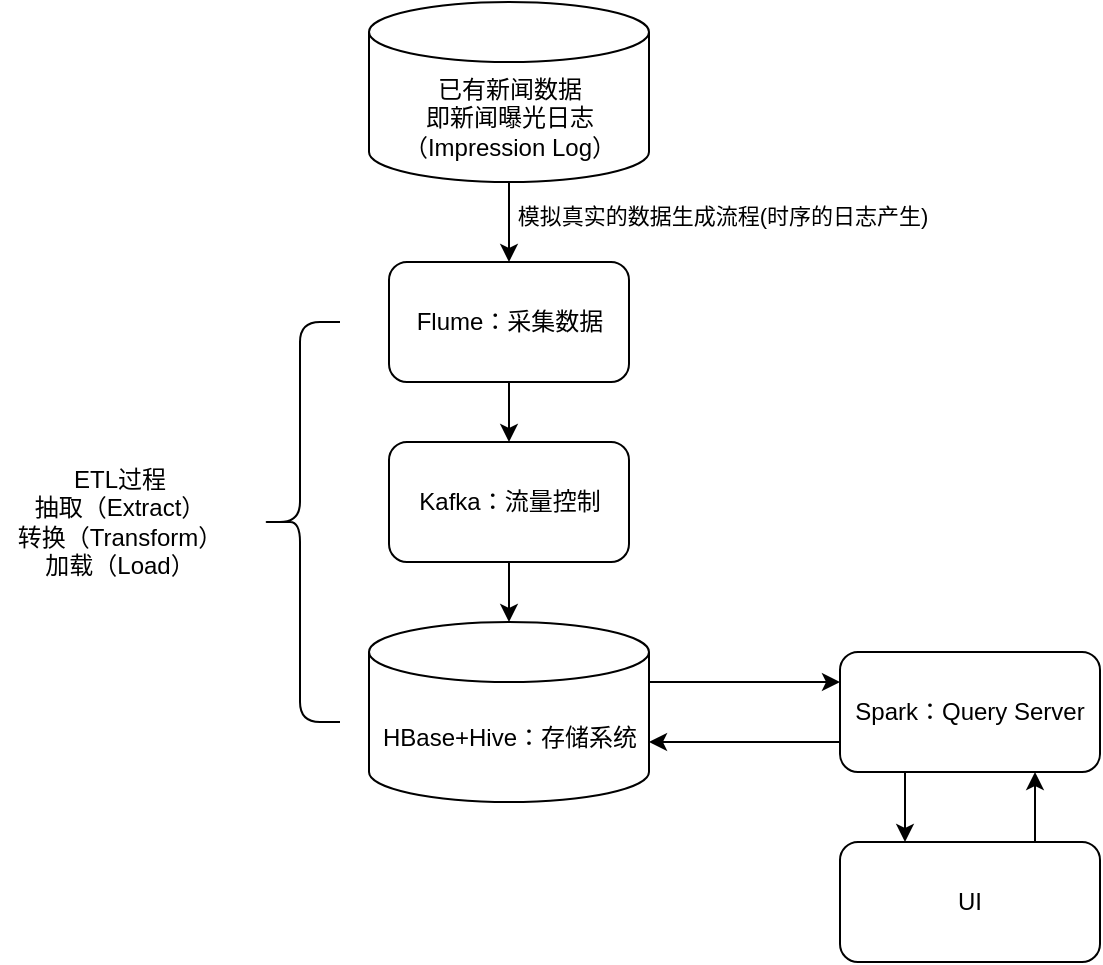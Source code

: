 <mxfile version="22.1.2" type="device">
  <diagram name="第 1 页" id="ptOUYfW6S8ZAG48k3fLp">
    <mxGraphModel dx="757" dy="681" grid="1" gridSize="10" guides="1" tooltips="1" connect="1" arrows="1" fold="1" page="1" pageScale="1" pageWidth="827" pageHeight="1169" math="0" shadow="0">
      <root>
        <mxCell id="0" />
        <mxCell id="1" parent="0" />
        <mxCell id="XGb1cgep01IunEYs5Dor-12" style="edgeStyle=orthogonalEdgeStyle;rounded=0;orthogonalLoop=1;jettySize=auto;html=1;exitX=0.5;exitY=1;exitDx=0;exitDy=0;entryX=0.5;entryY=0;entryDx=0;entryDy=0;" edge="1" parent="1" source="XGb1cgep01IunEYs5Dor-2" target="XGb1cgep01IunEYs5Dor-7">
          <mxGeometry relative="1" as="geometry" />
        </mxCell>
        <mxCell id="XGb1cgep01IunEYs5Dor-2" value="Flume：采集数据" style="rounded=1;whiteSpace=wrap;html=1;" vertex="1" parent="1">
          <mxGeometry x="324.5" y="350" width="120" height="60" as="geometry" />
        </mxCell>
        <mxCell id="XGb1cgep01IunEYs5Dor-5" style="edgeStyle=orthogonalEdgeStyle;rounded=0;orthogonalLoop=1;jettySize=auto;html=1;exitX=0.5;exitY=1;exitDx=0;exitDy=0;exitPerimeter=0;" edge="1" parent="1" source="XGb1cgep01IunEYs5Dor-3" target="XGb1cgep01IunEYs5Dor-2">
          <mxGeometry relative="1" as="geometry" />
        </mxCell>
        <mxCell id="XGb1cgep01IunEYs5Dor-6" value="模拟真实的数据生成流程(时序的日志产生)&lt;br&gt;" style="edgeLabel;html=1;align=center;verticalAlign=middle;resizable=0;points=[];" vertex="1" connectable="0" parent="XGb1cgep01IunEYs5Dor-5">
          <mxGeometry x="-0.148" y="1" relative="1" as="geometry">
            <mxPoint x="105" as="offset" />
          </mxGeometry>
        </mxCell>
        <mxCell id="XGb1cgep01IunEYs5Dor-3" value="已有新闻数据&lt;br&gt;即新闻曝光日志（Impression Log）" style="shape=cylinder3;whiteSpace=wrap;html=1;boundedLbl=1;backgroundOutline=1;size=15;" vertex="1" parent="1">
          <mxGeometry x="314.5" y="220" width="140" height="90" as="geometry" />
        </mxCell>
        <mxCell id="XGb1cgep01IunEYs5Dor-13" style="edgeStyle=orthogonalEdgeStyle;rounded=0;orthogonalLoop=1;jettySize=auto;html=1;exitX=0.5;exitY=1;exitDx=0;exitDy=0;" edge="1" parent="1" source="XGb1cgep01IunEYs5Dor-7" target="XGb1cgep01IunEYs5Dor-10">
          <mxGeometry relative="1" as="geometry" />
        </mxCell>
        <mxCell id="XGb1cgep01IunEYs5Dor-7" value="Kafka：流量控制" style="rounded=1;whiteSpace=wrap;html=1;" vertex="1" parent="1">
          <mxGeometry x="324.5" y="440" width="120" height="60" as="geometry" />
        </mxCell>
        <mxCell id="XGb1cgep01IunEYs5Dor-19" style="edgeStyle=orthogonalEdgeStyle;rounded=0;orthogonalLoop=1;jettySize=auto;html=1;exitX=1;exitY=0;exitDx=0;exitDy=30;exitPerimeter=0;entryX=0;entryY=0.25;entryDx=0;entryDy=0;" edge="1" parent="1" source="XGb1cgep01IunEYs5Dor-10" target="XGb1cgep01IunEYs5Dor-17">
          <mxGeometry relative="1" as="geometry" />
        </mxCell>
        <mxCell id="XGb1cgep01IunEYs5Dor-10" value="HBase+Hive：存储系统" style="shape=cylinder3;whiteSpace=wrap;html=1;boundedLbl=1;backgroundOutline=1;size=15;" vertex="1" parent="1">
          <mxGeometry x="314.5" y="530" width="140" height="90" as="geometry" />
        </mxCell>
        <mxCell id="XGb1cgep01IunEYs5Dor-14" value="" style="shape=curlyBracket;whiteSpace=wrap;html=1;rounded=1;labelPosition=left;verticalLabelPosition=middle;align=right;verticalAlign=middle;" vertex="1" parent="1">
          <mxGeometry x="260" y="380" width="40" height="200" as="geometry" />
        </mxCell>
        <mxCell id="XGb1cgep01IunEYs5Dor-16" value="ETL过程&lt;br&gt;抽取（Extract）&lt;br&gt;转换（Transform）&lt;br&gt;加载（Load）" style="text;html=1;strokeColor=none;fillColor=none;align=center;verticalAlign=middle;whiteSpace=wrap;rounded=0;" vertex="1" parent="1">
          <mxGeometry x="130" y="447.5" width="120" height="65" as="geometry" />
        </mxCell>
        <mxCell id="XGb1cgep01IunEYs5Dor-26" style="edgeStyle=orthogonalEdgeStyle;rounded=0;orthogonalLoop=1;jettySize=auto;html=1;exitX=0.25;exitY=1;exitDx=0;exitDy=0;entryX=0.25;entryY=0;entryDx=0;entryDy=0;" edge="1" parent="1" source="XGb1cgep01IunEYs5Dor-17" target="XGb1cgep01IunEYs5Dor-23">
          <mxGeometry relative="1" as="geometry" />
        </mxCell>
        <mxCell id="XGb1cgep01IunEYs5Dor-17" value="Spark：Query Server" style="rounded=1;whiteSpace=wrap;html=1;" vertex="1" parent="1">
          <mxGeometry x="550" y="545" width="130" height="60" as="geometry" />
        </mxCell>
        <mxCell id="XGb1cgep01IunEYs5Dor-21" style="edgeStyle=orthogonalEdgeStyle;rounded=0;orthogonalLoop=1;jettySize=auto;html=1;exitX=0;exitY=0.75;exitDx=0;exitDy=0;entryX=1;entryY=0;entryDx=0;entryDy=60;entryPerimeter=0;" edge="1" parent="1" source="XGb1cgep01IunEYs5Dor-17" target="XGb1cgep01IunEYs5Dor-10">
          <mxGeometry relative="1" as="geometry" />
        </mxCell>
        <mxCell id="XGb1cgep01IunEYs5Dor-27" style="edgeStyle=orthogonalEdgeStyle;rounded=0;orthogonalLoop=1;jettySize=auto;html=1;exitX=0.75;exitY=0;exitDx=0;exitDy=0;entryX=0.75;entryY=1;entryDx=0;entryDy=0;" edge="1" parent="1" source="XGb1cgep01IunEYs5Dor-23" target="XGb1cgep01IunEYs5Dor-17">
          <mxGeometry relative="1" as="geometry" />
        </mxCell>
        <mxCell id="XGb1cgep01IunEYs5Dor-23" value="UI" style="rounded=1;whiteSpace=wrap;html=1;" vertex="1" parent="1">
          <mxGeometry x="550" y="640" width="130" height="60" as="geometry" />
        </mxCell>
      </root>
    </mxGraphModel>
  </diagram>
</mxfile>
